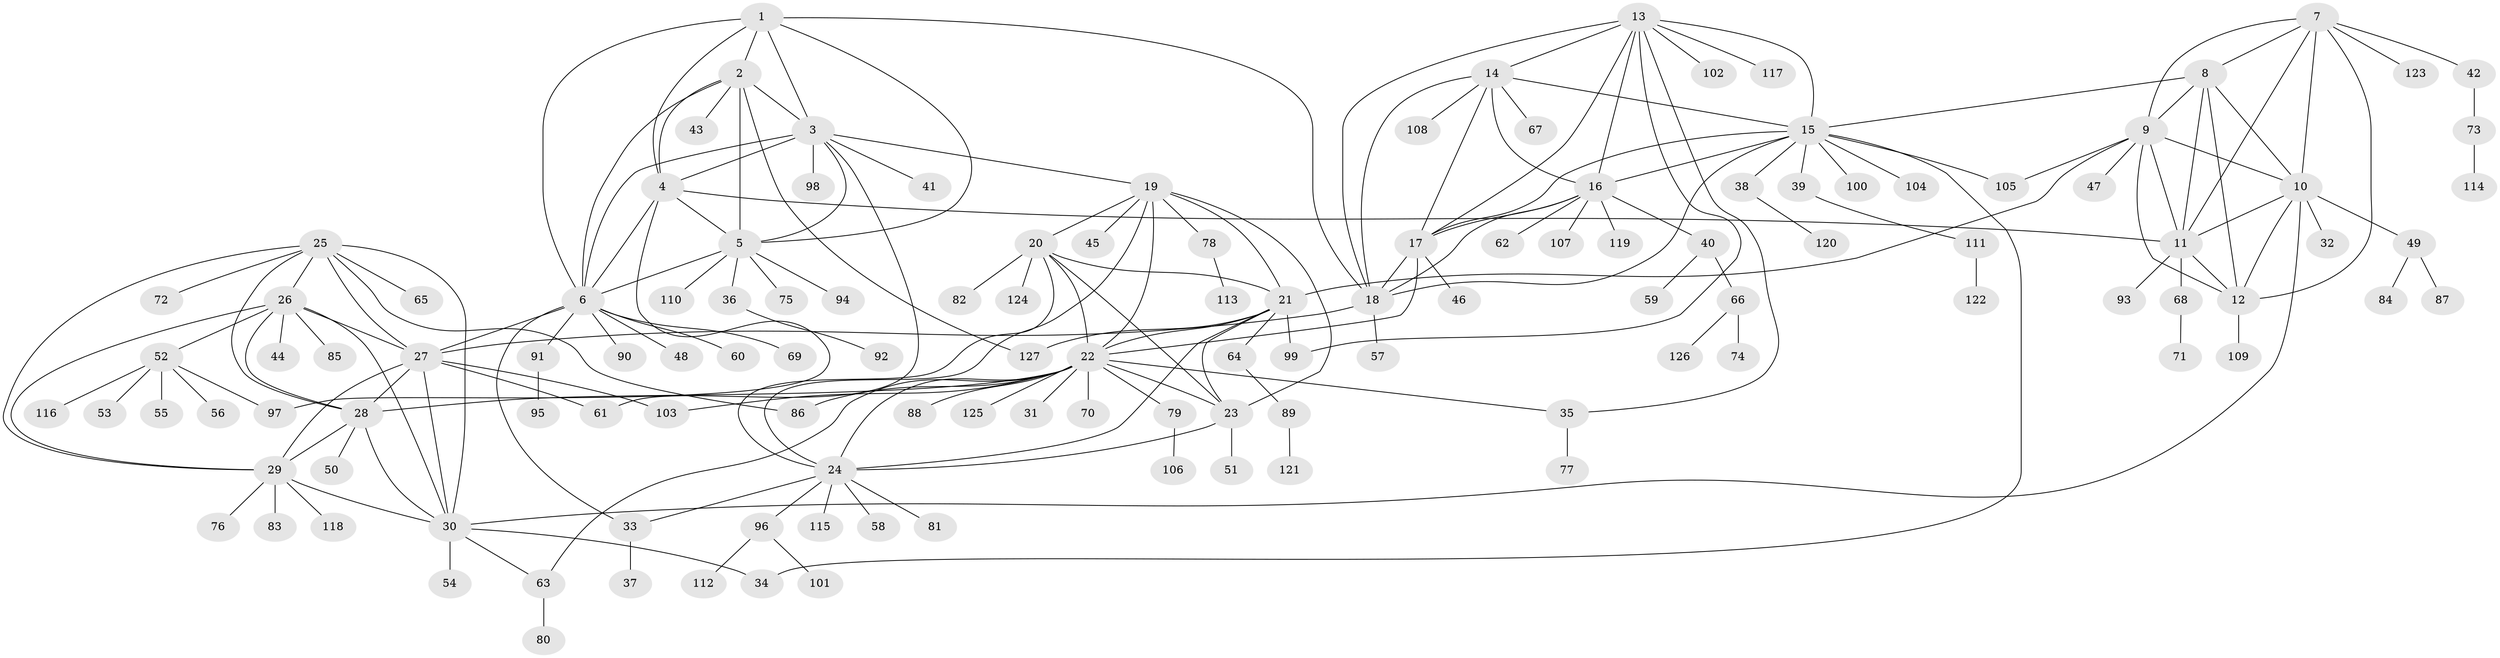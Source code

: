 // coarse degree distribution, {7: 0.031746031746031744, 20: 0.015873015873015872, 13: 0.015873015873015872, 11: 0.031746031746031744, 9: 0.015873015873015872, 6: 0.031746031746031744, 3: 0.047619047619047616, 4: 0.015873015873015872, 10: 0.015873015873015872, 1: 0.6825396825396826, 2: 0.09523809523809523}
// Generated by graph-tools (version 1.1) at 2025/19/03/04/25 18:19:57]
// undirected, 127 vertices, 193 edges
graph export_dot {
graph [start="1"]
  node [color=gray90,style=filled];
  1;
  2;
  3;
  4;
  5;
  6;
  7;
  8;
  9;
  10;
  11;
  12;
  13;
  14;
  15;
  16;
  17;
  18;
  19;
  20;
  21;
  22;
  23;
  24;
  25;
  26;
  27;
  28;
  29;
  30;
  31;
  32;
  33;
  34;
  35;
  36;
  37;
  38;
  39;
  40;
  41;
  42;
  43;
  44;
  45;
  46;
  47;
  48;
  49;
  50;
  51;
  52;
  53;
  54;
  55;
  56;
  57;
  58;
  59;
  60;
  61;
  62;
  63;
  64;
  65;
  66;
  67;
  68;
  69;
  70;
  71;
  72;
  73;
  74;
  75;
  76;
  77;
  78;
  79;
  80;
  81;
  82;
  83;
  84;
  85;
  86;
  87;
  88;
  89;
  90;
  91;
  92;
  93;
  94;
  95;
  96;
  97;
  98;
  99;
  100;
  101;
  102;
  103;
  104;
  105;
  106;
  107;
  108;
  109;
  110;
  111;
  112;
  113;
  114;
  115;
  116;
  117;
  118;
  119;
  120;
  121;
  122;
  123;
  124;
  125;
  126;
  127;
  1 -- 2;
  1 -- 3;
  1 -- 4;
  1 -- 5;
  1 -- 6;
  1 -- 18;
  2 -- 3;
  2 -- 4;
  2 -- 5;
  2 -- 6;
  2 -- 43;
  2 -- 127;
  3 -- 4;
  3 -- 5;
  3 -- 6;
  3 -- 19;
  3 -- 41;
  3 -- 61;
  3 -- 98;
  4 -- 5;
  4 -- 6;
  4 -- 11;
  4 -- 97;
  5 -- 6;
  5 -- 36;
  5 -- 75;
  5 -- 94;
  5 -- 110;
  6 -- 27;
  6 -- 33;
  6 -- 48;
  6 -- 60;
  6 -- 69;
  6 -- 90;
  6 -- 91;
  7 -- 8;
  7 -- 9;
  7 -- 10;
  7 -- 11;
  7 -- 12;
  7 -- 42;
  7 -- 123;
  8 -- 9;
  8 -- 10;
  8 -- 11;
  8 -- 12;
  8 -- 15;
  9 -- 10;
  9 -- 11;
  9 -- 12;
  9 -- 21;
  9 -- 47;
  9 -- 105;
  10 -- 11;
  10 -- 12;
  10 -- 30;
  10 -- 32;
  10 -- 49;
  11 -- 12;
  11 -- 68;
  11 -- 93;
  12 -- 109;
  13 -- 14;
  13 -- 15;
  13 -- 16;
  13 -- 17;
  13 -- 18;
  13 -- 35;
  13 -- 99;
  13 -- 102;
  13 -- 117;
  14 -- 15;
  14 -- 16;
  14 -- 17;
  14 -- 18;
  14 -- 67;
  14 -- 108;
  15 -- 16;
  15 -- 17;
  15 -- 18;
  15 -- 34;
  15 -- 38;
  15 -- 39;
  15 -- 100;
  15 -- 104;
  15 -- 105;
  16 -- 17;
  16 -- 18;
  16 -- 40;
  16 -- 62;
  16 -- 107;
  16 -- 119;
  17 -- 18;
  17 -- 22;
  17 -- 46;
  18 -- 27;
  18 -- 57;
  19 -- 20;
  19 -- 21;
  19 -- 22;
  19 -- 23;
  19 -- 24;
  19 -- 45;
  19 -- 78;
  20 -- 21;
  20 -- 22;
  20 -- 23;
  20 -- 24;
  20 -- 82;
  20 -- 124;
  21 -- 22;
  21 -- 23;
  21 -- 24;
  21 -- 64;
  21 -- 99;
  21 -- 127;
  22 -- 23;
  22 -- 24;
  22 -- 28;
  22 -- 31;
  22 -- 35;
  22 -- 63;
  22 -- 70;
  22 -- 79;
  22 -- 86;
  22 -- 88;
  22 -- 103;
  22 -- 125;
  23 -- 24;
  23 -- 51;
  24 -- 33;
  24 -- 58;
  24 -- 81;
  24 -- 96;
  24 -- 115;
  25 -- 26;
  25 -- 27;
  25 -- 28;
  25 -- 29;
  25 -- 30;
  25 -- 65;
  25 -- 72;
  25 -- 86;
  26 -- 27;
  26 -- 28;
  26 -- 29;
  26 -- 30;
  26 -- 44;
  26 -- 52;
  26 -- 85;
  27 -- 28;
  27 -- 29;
  27 -- 30;
  27 -- 61;
  27 -- 103;
  28 -- 29;
  28 -- 30;
  28 -- 50;
  29 -- 30;
  29 -- 76;
  29 -- 83;
  29 -- 118;
  30 -- 34;
  30 -- 54;
  30 -- 63;
  33 -- 37;
  35 -- 77;
  36 -- 92;
  38 -- 120;
  39 -- 111;
  40 -- 59;
  40 -- 66;
  42 -- 73;
  49 -- 84;
  49 -- 87;
  52 -- 53;
  52 -- 55;
  52 -- 56;
  52 -- 97;
  52 -- 116;
  63 -- 80;
  64 -- 89;
  66 -- 74;
  66 -- 126;
  68 -- 71;
  73 -- 114;
  78 -- 113;
  79 -- 106;
  89 -- 121;
  91 -- 95;
  96 -- 101;
  96 -- 112;
  111 -- 122;
}
